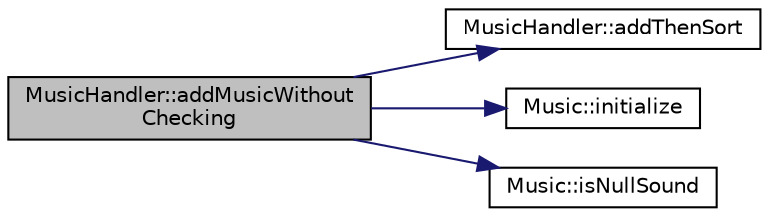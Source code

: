 digraph "MusicHandler::addMusicWithoutChecking"
{
 // INTERACTIVE_SVG=YES
 // LATEX_PDF_SIZE
  edge [fontname="Helvetica",fontsize="10",labelfontname="Helvetica",labelfontsize="10"];
  node [fontname="Helvetica",fontsize="10",shape=record];
  rankdir="LR";
  Node1 [label="MusicHandler::addMusicWithout\lChecking",height=0.2,width=0.4,color="black", fillcolor="grey75", style="filled", fontcolor="black",tooltip=" "];
  Node1 -> Node2 [color="midnightblue",fontsize="10",style="solid",fontname="Helvetica"];
  Node2 [label="MusicHandler::addThenSort",height=0.2,width=0.4,color="black", fillcolor="white", style="filled",URL="$d7/d5a/class_music_handler.html#a8fb179d497cf7c71fb409f79d176bb7a",tooltip=" "];
  Node1 -> Node3 [color="midnightblue",fontsize="10",style="solid",fontname="Helvetica"];
  Node3 [label="Music::initialize",height=0.2,width=0.4,color="black", fillcolor="white", style="filled",URL="$db/d96/class_music.html#a2c1d567a57064ef842a52544eea73a6e",tooltip=" "];
  Node1 -> Node4 [color="midnightblue",fontsize="10",style="solid",fontname="Helvetica"];
  Node4 [label="Music::isNullSound",height=0.2,width=0.4,color="black", fillcolor="white", style="filled",URL="$db/d96/class_music.html#a4ae66210522ce88e30c4ac933ba2e8a4",tooltip=" "];
}
